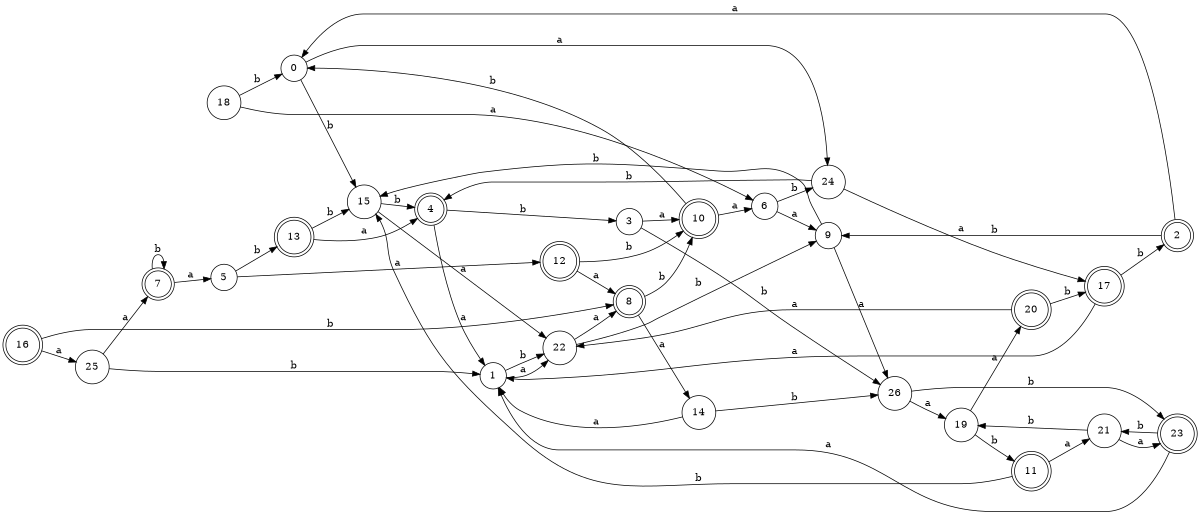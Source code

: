 digraph n22_1 {
__start0 [label="" shape="none"];

rankdir=LR;
size="8,5";

s0 [style="filled", color="black", fillcolor="white" shape="circle", label="0"];
s1 [style="filled", color="black", fillcolor="white" shape="circle", label="1"];
s2 [style="rounded,filled", color="black", fillcolor="white" shape="doublecircle", label="2"];
s3 [style="filled", color="black", fillcolor="white" shape="circle", label="3"];
s4 [style="rounded,filled", color="black", fillcolor="white" shape="doublecircle", label="4"];
s5 [style="filled", color="black", fillcolor="white" shape="circle", label="5"];
s6 [style="filled", color="black", fillcolor="white" shape="circle", label="6"];
s7 [style="rounded,filled", color="black", fillcolor="white" shape="doublecircle", label="7"];
s8 [style="rounded,filled", color="black", fillcolor="white" shape="doublecircle", label="8"];
s9 [style="filled", color="black", fillcolor="white" shape="circle", label="9"];
s10 [style="rounded,filled", color="black", fillcolor="white" shape="doublecircle", label="10"];
s11 [style="rounded,filled", color="black", fillcolor="white" shape="doublecircle", label="11"];
s12 [style="rounded,filled", color="black", fillcolor="white" shape="doublecircle", label="12"];
s13 [style="rounded,filled", color="black", fillcolor="white" shape="doublecircle", label="13"];
s14 [style="filled", color="black", fillcolor="white" shape="circle", label="14"];
s15 [style="filled", color="black", fillcolor="white" shape="circle", label="15"];
s16 [style="rounded,filled", color="black", fillcolor="white" shape="doublecircle", label="16"];
s17 [style="rounded,filled", color="black", fillcolor="white" shape="doublecircle", label="17"];
s18 [style="filled", color="black", fillcolor="white" shape="circle", label="18"];
s19 [style="filled", color="black", fillcolor="white" shape="circle", label="19"];
s20 [style="rounded,filled", color="black", fillcolor="white" shape="doublecircle", label="20"];
s21 [style="filled", color="black", fillcolor="white" shape="circle", label="21"];
s22 [style="filled", color="black", fillcolor="white" shape="circle", label="22"];
s23 [style="rounded,filled", color="black", fillcolor="white" shape="doublecircle", label="23"];
s24 [style="filled", color="black", fillcolor="white" shape="circle", label="24"];
s25 [style="filled", color="black", fillcolor="white" shape="circle", label="25"];
s26 [style="filled", color="black", fillcolor="white" shape="circle", label="26"];
s0 -> s24 [label="a"];
s0 -> s15 [label="b"];
s1 -> s22 [label="a"];
s1 -> s22 [label="b"];
s2 -> s0 [label="a"];
s2 -> s9 [label="b"];
s3 -> s10 [label="a"];
s3 -> s26 [label="b"];
s4 -> s1 [label="a"];
s4 -> s3 [label="b"];
s5 -> s12 [label="a"];
s5 -> s13 [label="b"];
s6 -> s9 [label="a"];
s6 -> s24 [label="b"];
s7 -> s5 [label="a"];
s7 -> s7 [label="b"];
s8 -> s14 [label="a"];
s8 -> s10 [label="b"];
s9 -> s26 [label="a"];
s9 -> s15 [label="b"];
s10 -> s6 [label="a"];
s10 -> s0 [label="b"];
s11 -> s21 [label="a"];
s11 -> s15 [label="b"];
s12 -> s8 [label="a"];
s12 -> s10 [label="b"];
s13 -> s4 [label="a"];
s13 -> s15 [label="b"];
s14 -> s1 [label="a"];
s14 -> s26 [label="b"];
s15 -> s22 [label="a"];
s15 -> s4 [label="b"];
s16 -> s25 [label="a"];
s16 -> s8 [label="b"];
s17 -> s1 [label="a"];
s17 -> s2 [label="b"];
s18 -> s6 [label="a"];
s18 -> s0 [label="b"];
s19 -> s20 [label="a"];
s19 -> s11 [label="b"];
s20 -> s22 [label="a"];
s20 -> s17 [label="b"];
s21 -> s23 [label="a"];
s21 -> s19 [label="b"];
s22 -> s8 [label="a"];
s22 -> s9 [label="b"];
s23 -> s1 [label="a"];
s23 -> s21 [label="b"];
s24 -> s17 [label="a"];
s24 -> s4 [label="b"];
s25 -> s7 [label="a"];
s25 -> s1 [label="b"];
s26 -> s19 [label="a"];
s26 -> s23 [label="b"];

}